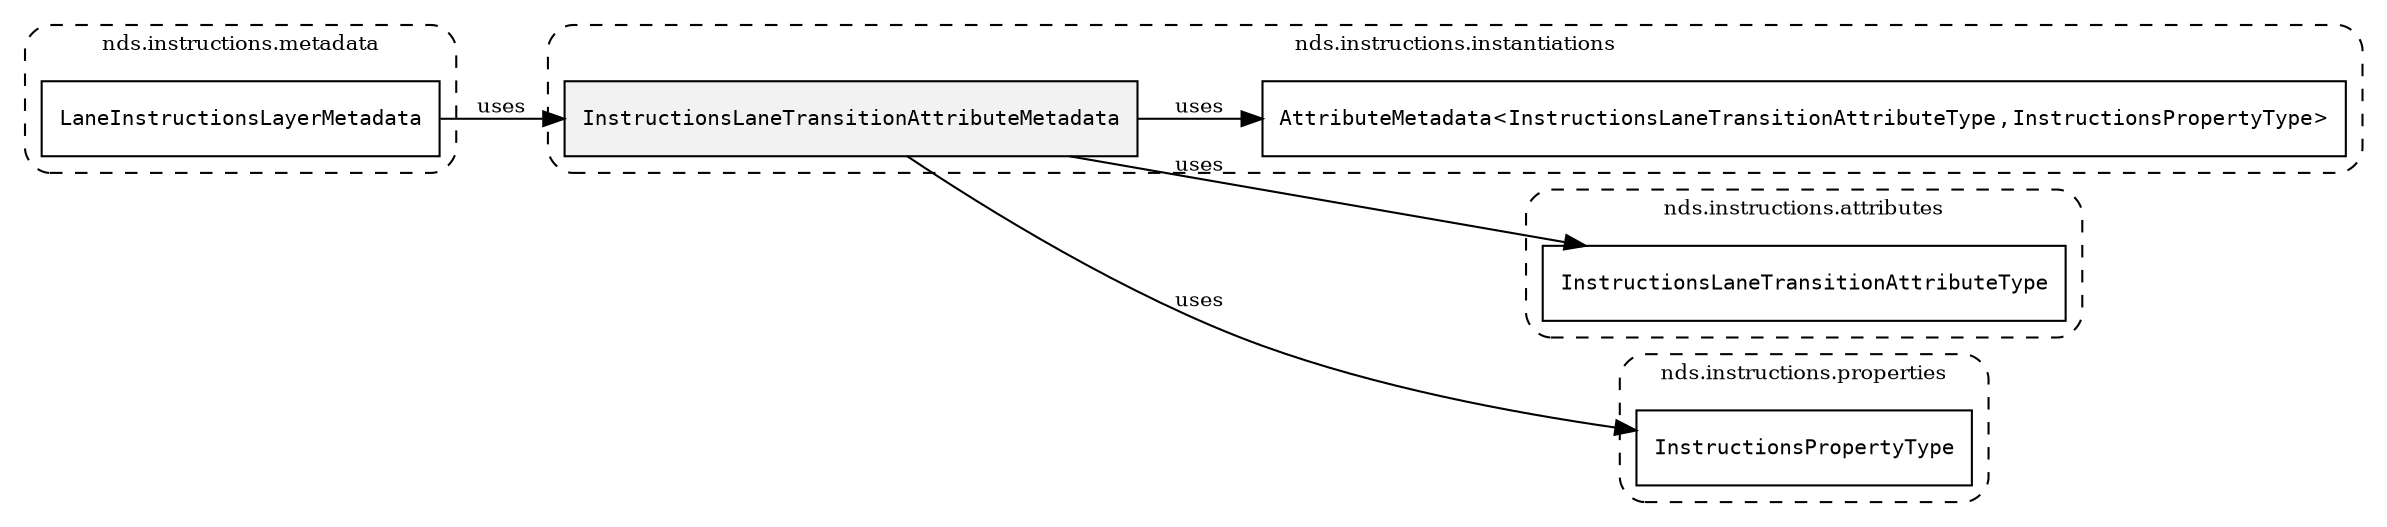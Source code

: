 /**
 * This dot file creates symbol collaboration diagram for InstructionsLaneTransitionAttributeMetadata.
 */
digraph ZSERIO
{
    node [shape=box, fontsize=10];
    rankdir="LR";
    fontsize=10;
    tooltip="InstructionsLaneTransitionAttributeMetadata collaboration diagram";

    subgraph "cluster_nds.instructions.instantiations"
    {
        style="dashed, rounded";
        label="nds.instructions.instantiations";
        tooltip="Package nds.instructions.instantiations";
        href="../../../content/packages/nds.instructions.instantiations.html#Package-nds-instructions-instantiations";
        target="_parent";

        "InstructionsLaneTransitionAttributeMetadata" [style="filled", fillcolor="#0000000D", target="_parent", label=<<font face="monospace"><table align="center" border="0" cellspacing="0" cellpadding="0"><tr><td href="../../../content/packages/nds.instructions.instantiations.html#InstantiateType-InstructionsLaneTransitionAttributeMetadata" title="InstantiateType defined in nds.instructions.instantiations">InstructionsLaneTransitionAttributeMetadata</td></tr></table></font>>];
        "AttributeMetadata&lt;InstructionsLaneTransitionAttributeType,InstructionsPropertyType&gt;" [target="_parent", label=<<font face="monospace"><table align="center" border="0" cellspacing="0" cellpadding="0"><tr><td href="../../../content/packages/nds.core.attributemap.html#Structure-AttributeMetadata" title="Structure defined in nds.core.attributemap">AttributeMetadata</td><td>&lt;</td><td><table align="center" border="0" cellspacing="0" cellpadding="0"><tr><td href="../../../content/packages/nds.instructions.attributes.html#Enum-InstructionsLaneTransitionAttributeType" title="Enum defined in nds.instructions.attributes">InstructionsLaneTransitionAttributeType</td></tr></table></td><td>,</td><td><table align="center" border="0" cellspacing="0" cellpadding="0"><tr><td href="../../../content/packages/nds.instructions.properties.html#Structure-InstructionsPropertyType" title="Structure defined in nds.instructions.properties">InstructionsPropertyType</td></tr></table></td><td>&gt;</td></tr></table></font>>];
    }

    subgraph "cluster_nds.instructions.attributes"
    {
        style="dashed, rounded";
        label="nds.instructions.attributes";
        tooltip="Package nds.instructions.attributes";
        href="../../../content/packages/nds.instructions.attributes.html#Package-nds-instructions-attributes";
        target="_parent";

        "InstructionsLaneTransitionAttributeType" [target="_parent", label=<<font face="monospace"><table align="center" border="0" cellspacing="0" cellpadding="0"><tr><td href="../../../content/packages/nds.instructions.attributes.html#Enum-InstructionsLaneTransitionAttributeType" title="Enum defined in nds.instructions.attributes">InstructionsLaneTransitionAttributeType</td></tr></table></font>>];
    }

    subgraph "cluster_nds.instructions.properties"
    {
        style="dashed, rounded";
        label="nds.instructions.properties";
        tooltip="Package nds.instructions.properties";
        href="../../../content/packages/nds.instructions.properties.html#Package-nds-instructions-properties";
        target="_parent";

        "InstructionsPropertyType" [target="_parent", label=<<font face="monospace"><table align="center" border="0" cellspacing="0" cellpadding="0"><tr><td href="../../../content/packages/nds.instructions.properties.html#Structure-InstructionsPropertyType" title="Structure defined in nds.instructions.properties">InstructionsPropertyType</td></tr></table></font>>];
    }

    subgraph "cluster_nds.instructions.metadata"
    {
        style="dashed, rounded";
        label="nds.instructions.metadata";
        tooltip="Package nds.instructions.metadata";
        href="../../../content/packages/nds.instructions.metadata.html#Package-nds-instructions-metadata";
        target="_parent";

        "LaneInstructionsLayerMetadata" [target="_parent", label=<<font face="monospace"><table align="center" border="0" cellspacing="0" cellpadding="0"><tr><td href="../../../content/packages/nds.instructions.metadata.html#Structure-LaneInstructionsLayerMetadata" title="Structure defined in nds.instructions.metadata">LaneInstructionsLayerMetadata</td></tr></table></font>>];
    }

    "InstructionsLaneTransitionAttributeMetadata" -> "AttributeMetadata&lt;InstructionsLaneTransitionAttributeType,InstructionsPropertyType&gt;" [label="uses", fontsize=10];
    "InstructionsLaneTransitionAttributeMetadata" -> "InstructionsLaneTransitionAttributeType" [label="uses", fontsize=10];
    "InstructionsLaneTransitionAttributeMetadata" -> "InstructionsPropertyType" [label="uses", fontsize=10];
    "LaneInstructionsLayerMetadata" -> "InstructionsLaneTransitionAttributeMetadata" [label="uses", fontsize=10];
}
